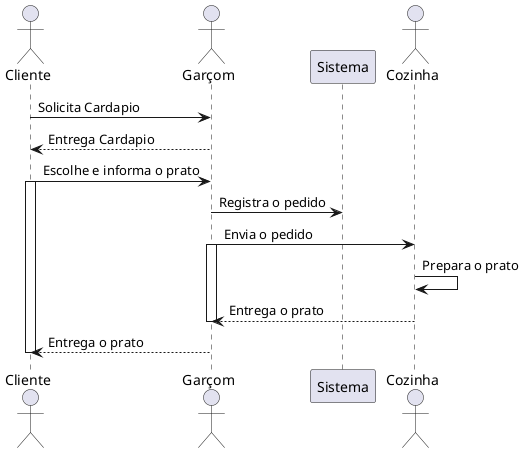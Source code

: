 @startuml dss02
actor Cliente
actor Garçom
participant "Sistema" as Sistema
actor Cozinha

Cliente -> Garçom: Solicita Cardapio
Garçom --> Cliente: Entrega Cardapio
Cliente -> Garçom: Escolhe e informa o prato
activate Cliente
Garçom -> Sistema: Registra o pedido
Garçom -> Cozinha: Envia o pedido
activate Garçom
Cozinha -> Cozinha: Prepara o prato
Cozinha --> Garçom: Entrega o prato
deactivate Garçom
Garçom --> Cliente: Entrega o prato
deactivate Cliente
@enduml
